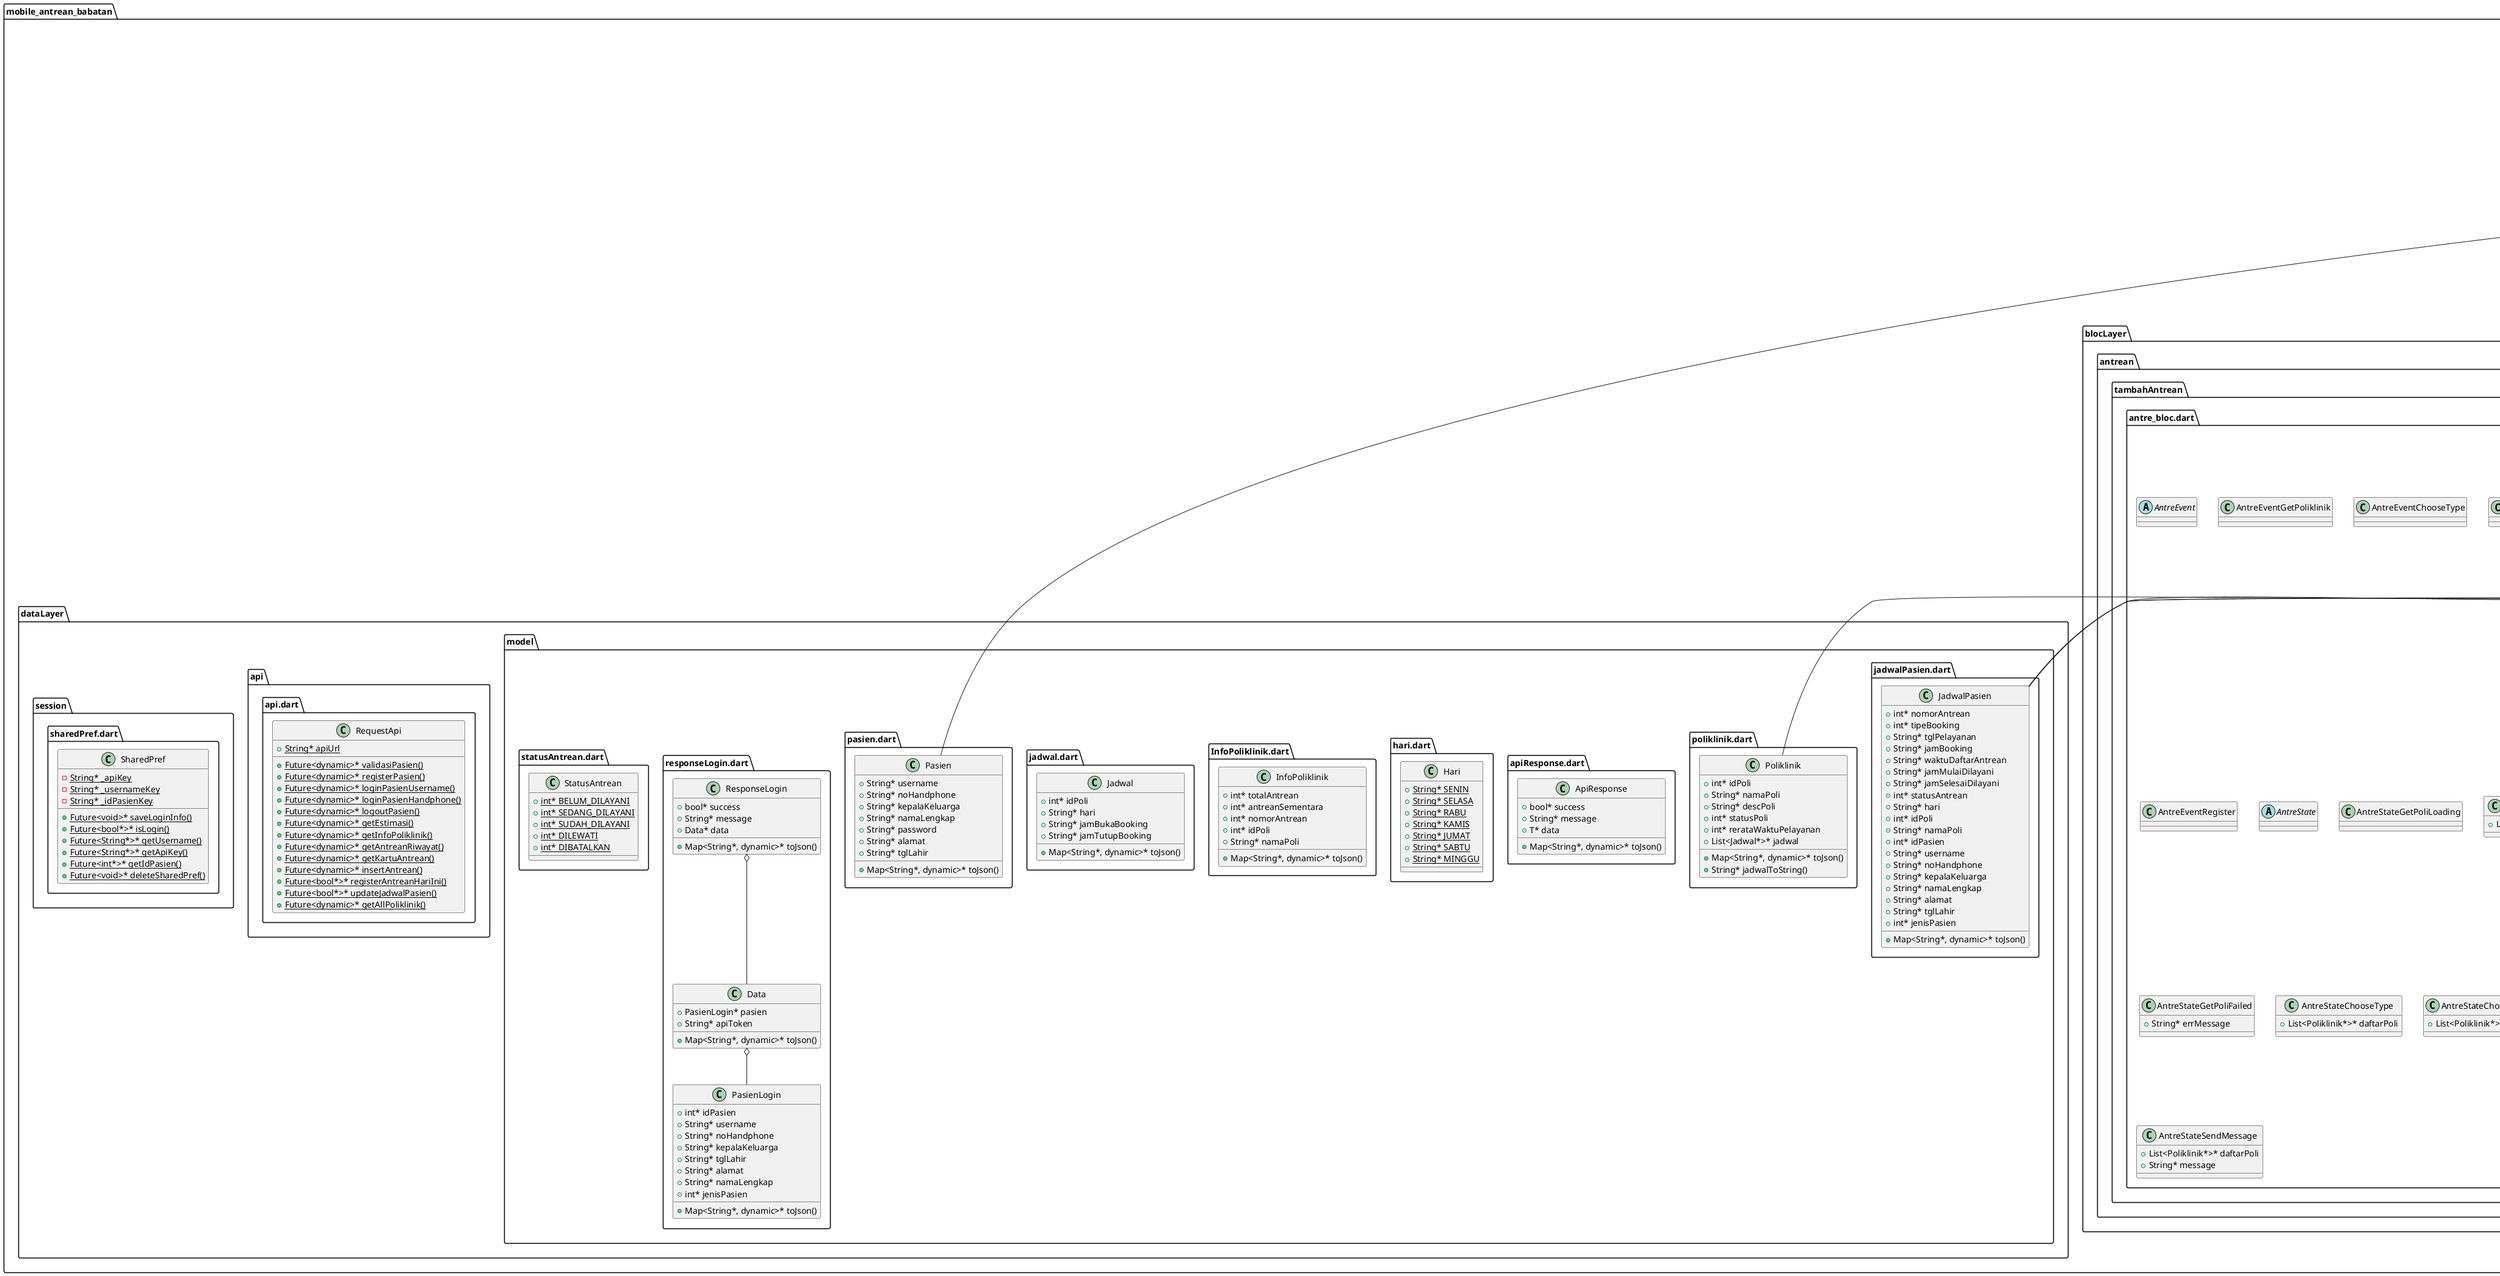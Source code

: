 @startuml
set namespaceSeparator ::

class "mobile_antrean_babatan::blocLayer::antrean::kartuAntrean::kartu_antrean_bloc.dart::KartuAntreanBloc" {
  +int* idPasien
  +String* messageError
  +JadwalPasien* kartuAntre
  +Stream<KartuAntreanState*>* mapEventToState()
}

"mobile_antrean_babatan::blocLayer::antrean::kartuAntrean::kartu_antrean_bloc.dart::KartuAntreanBloc" o-- "mobile_antrean_babatan::dataLayer::model::jadwalPasien.dart::JadwalPasien"

abstract class "mobile_antrean_babatan::blocLayer::antrean::kartuAntrean::kartu_antrean_bloc.dart::KartuAntreanEvent" {
}

class "mobile_antrean_babatan::blocLayer::antrean::kartuAntrean::kartu_antrean_bloc.dart::KartuAntreanEventGetKartu" {
}

class "mobile_antrean_babatan::blocLayer::antrean::kartuAntrean::kartu_antrean_bloc.dart::KartuAntreanEventCancelAntrean" {
}

abstract class "mobile_antrean_babatan::blocLayer::antrean::kartuAntrean::kartu_antrean_bloc.dart::KartuAntreanState" {
}

class "mobile_antrean_babatan::blocLayer::antrean::kartuAntrean::kartu_antrean_bloc.dart::KartuAntreanStateLoading" {
}

class "mobile_antrean_babatan::blocLayer::antrean::kartuAntrean::kartu_antrean_bloc.dart::KartuAntreanStateSuccess" {
  +JadwalPasien* kartuAntre
  +String* estimasi
}

"mobile_antrean_babatan::blocLayer::antrean::kartuAntrean::kartu_antrean_bloc.dart::KartuAntreanStateSuccess" o-- "mobile_antrean_babatan::dataLayer::model::jadwalPasien.dart::JadwalPasien"

class "mobile_antrean_babatan::blocLayer::antrean::kartuAntrean::kartu_antrean_bloc.dart::KartuAntreanStateFailed" {
  +String* errMessage
}

class "mobile_antrean_babatan::blocLayer::antrean::kartuAntrean::kartu_antrean_bloc.dart::KartuAntreanStateEmpty" {
  +String* message
}

class "mobile_antrean_babatan::blocLayer::antrean::riwayat::riwayat_bloc.dart::RiwayatBloc" {
  +List<JadwalPasien*>* jadwalPasien
  +Stream<RiwayatState*>* mapEventToState()
}

abstract class "mobile_antrean_babatan::blocLayer::antrean::riwayat::riwayat_bloc.dart::RiwayatEvent" {
}

class "mobile_antrean_babatan::blocLayer::antrean::riwayat::riwayat_bloc.dart::RiwayatEventGetJadwalPasien" {
}

abstract class "mobile_antrean_babatan::blocLayer::antrean::riwayat::riwayat_bloc.dart::RiwayatState" {
}

class "mobile_antrean_babatan::blocLayer::antrean::riwayat::riwayat_bloc.dart::RiwayatStateLoading" {
}

class "mobile_antrean_babatan::blocLayer::antrean::riwayat::riwayat_bloc.dart::RiwayatStateSuccess" {
  +List<JadwalPasien*>* jadwalPasien
}

class "mobile_antrean_babatan::blocLayer::antrean::riwayat::riwayat_bloc.dart::RiwayatStateFailed" {
  +String* errMessage
}

class "mobile_antrean_babatan::blocLayer::antrean::tambahAntrean::antre_bloc.dart::AntreBloc" {
  +List<Poliklinik*>* daftarPoli
  +TextEditingController* tanggal
  +TextEditingController* jam
  +bool* isBooking
  +Poliklinik* poliklinikTujuan
  +JadwalPasien* jadwalPasien
  +int* jenisPasien
  +DateTime* tanggalPelayanan
  +TimeOfDay* jamBooking
  +Stream<AntreState*>* mapEventToState()
  +String* convertNumDayToCode()
}

"mobile_antrean_babatan::blocLayer::antrean::tambahAntrean::antre_bloc.dart::AntreBloc" o-- "flutter::src::widgets::editable_text.dart::TextEditingController"
"mobile_antrean_babatan::blocLayer::antrean::tambahAntrean::antre_bloc.dart::AntreBloc" o-- "mobile_antrean_babatan::dataLayer::model::poliklinik.dart::Poliklinik"
"mobile_antrean_babatan::blocLayer::antrean::tambahAntrean::antre_bloc.dart::AntreBloc" o-- "mobile_antrean_babatan::dataLayer::model::jadwalPasien.dart::JadwalPasien"
"mobile_antrean_babatan::blocLayer::antrean::tambahAntrean::antre_bloc.dart::AntreBloc" o-- "flutter::src::material::time.dart::TimeOfDay"

abstract class "mobile_antrean_babatan::blocLayer::antrean::tambahAntrean::antre_bloc.dart::AntreEvent" {
}

class "mobile_antrean_babatan::blocLayer::antrean::tambahAntrean::antre_bloc.dart::AntreEventGetPoliklinik" {
}

class "mobile_antrean_babatan::blocLayer::antrean::tambahAntrean::antre_bloc.dart::AntreEventChooseType" {
}

class "mobile_antrean_babatan::blocLayer::antrean::tambahAntrean::antre_bloc.dart::AntreEventChooseRegistType" {
}

class "mobile_antrean_babatan::blocLayer::antrean::tambahAntrean::antre_bloc.dart::AntreEventRegister" {
}

abstract class "mobile_antrean_babatan::blocLayer::antrean::tambahAntrean::antre_bloc.dart::AntreState" {
}

class "mobile_antrean_babatan::blocLayer::antrean::tambahAntrean::antre_bloc.dart::AntreStateGetPoliLoading" {
}

class "mobile_antrean_babatan::blocLayer::antrean::tambahAntrean::antre_bloc.dart::AntreStateGetPoliSuccess" {
  +List<Poliklinik*>* daftarPoli
}

class "mobile_antrean_babatan::blocLayer::antrean::tambahAntrean::antre_bloc.dart::AntreStateGetPoliFailed" {
  +String* errMessage
}

class "mobile_antrean_babatan::blocLayer::antrean::tambahAntrean::antre_bloc.dart::AntreStateChooseType" {
  +List<Poliklinik*>* daftarPoli
}

class "mobile_antrean_babatan::blocLayer::antrean::tambahAntrean::antre_bloc.dart::AntreStateChooseRegistType" {
  +List<Poliklinik*>* daftarPoli
}

class "mobile_antrean_babatan::blocLayer::antrean::tambahAntrean::antre_bloc.dart::AntreStateRegisterLoading" {
  +List<Poliklinik*>* daftarPoli
}

class "mobile_antrean_babatan::blocLayer::antrean::tambahAntrean::antre_bloc.dart::AntreStateSendMessage" {
  +List<Poliklinik*>* daftarPoli
  +String* message
}

class "mobile_antrean_babatan::blocLayer::dashboard::dashboard_bloc.dart::DashboardBloc" {
  +String* messageError
  +List<InfoPoliklinik*>* daftarPoli
  +Stream<DashboardState*>* mapEventToState()
}

abstract class "mobile_antrean_babatan::blocLayer::dashboard::dashboard_bloc.dart::DashboardEvent" {
}

class "mobile_antrean_babatan::blocLayer::dashboard::dashboard_bloc.dart::DashboardEventGetPoli" {
}

abstract class "mobile_antrean_babatan::blocLayer::dashboard::dashboard_bloc.dart::DashboardState" {
}

class "mobile_antrean_babatan::blocLayer::dashboard::dashboard_bloc.dart::DashboardStateLoading" {
}

class "mobile_antrean_babatan::blocLayer::dashboard::dashboard_bloc.dart::DashboardStateSuccess" {
  +List<InfoPoliklinik*>* daftarPoli
}

class "mobile_antrean_babatan::blocLayer::dashboard::dashboard_bloc.dart::DashboardStateFailed" {
  +String* messageFailed
}

class "mobile_antrean_babatan::blocLayer::navbar::navbar_bloc.dart::NavbarEvent" {
  +int* index
  {static} +List<NavbarEvent*>* values
  {static} +NavbarEvent* goDashboard
  {static} +NavbarEvent* goTicket
  {static} +NavbarEvent* goAntre
  {static} +NavbarEvent* goRiwayat
  {static} +NavbarEvent* goProfil
}

"mobile_antrean_babatan::blocLayer::navbar::navbar_bloc.dart::NavbarEvent" o-- "mobile_antrean_babatan::blocLayer::navbar::navbar_bloc.dart::NavbarEvent"

class "mobile_antrean_babatan::blocLayer::navbar::navbar_bloc.dart::NavbarBloc" {
  +Stream<int*>* mapEventToState()
}

class "mobile_antrean_babatan::blocLayer::profil::profil_bloc.dart::ProfilBloc" {
  +String* apiKey
  +Stream<ProfilState*>* mapEventToState()
}

abstract class "mobile_antrean_babatan::blocLayer::profil::profil_bloc.dart::ProfilEvent" {
}

class "mobile_antrean_babatan::blocLayer::profil::profil_bloc.dart::ProfilEventLogout" {
}

abstract class "mobile_antrean_babatan::blocLayer::profil::profil_bloc.dart::ProfilState" {
}

class "mobile_antrean_babatan::blocLayer::profil::profil_bloc.dart::ProfilInitial" {
}

class "mobile_antrean_babatan::blocLayer::profil::profil_bloc.dart::ProfilStateLogoutLoading" {
}

class "mobile_antrean_babatan::blocLayer::profil::profil_bloc.dart::ProfilStateLogoutSuccess" {
  +String* message
}

class "mobile_antrean_babatan::blocLayer::profil::profil_bloc.dart::ProfilStateLogoutFailed" {
  +String* errMessage
}

class "mobile_antrean_babatan::dataLayer::api::api.dart::RequestApi" {
  {static} +String* apiUrl
  {static} +Future<dynamic>* validasiPasien()
  {static} +Future<dynamic>* registerPasien()
  {static} +Future<dynamic>* loginPasienUsername()
  {static} +Future<dynamic>* loginPasienHandphone()
  {static} +Future<dynamic>* logoutPasien()
  {static} +Future<dynamic>* getEstimasi()
  {static} +Future<dynamic>* getInfoPoliklinik()
  {static} +Future<dynamic>* getAntreanRiwayat()
  {static} +Future<dynamic>* getKartuAntrean()
  {static} +Future<dynamic>* insertAntrean()
  {static} +Future<bool*>* registerAntreanHariIni()
  {static} +Future<bool*>* updateJadwalPasien()
  {static} +Future<dynamic>* getAllPoliklinik()
}

class "mobile_antrean_babatan::dataLayer::model::apiResponse.dart::ApiResponse" {
  +bool* success
  +String* message
  +T* data
  +Map<String*, dynamic>* toJson()
}

class "mobile_antrean_babatan::dataLayer::model::hari.dart::Hari" {
  {static} +String* SENIN
  {static} +String* SELASA
  {static} +String* RABU
  {static} +String* KAMIS
  {static} +String* JUMAT
  {static} +String* SABTU
  {static} +String* MINGGU
}

class "mobile_antrean_babatan::dataLayer::model::InfoPoliklinik.dart::InfoPoliklinik" {
  +int* totalAntrean
  +int* antreanSementara
  +int* nomorAntrean
  +int* idPoli
  +String* namaPoli
  +Map<String*, dynamic>* toJson()
}

class "mobile_antrean_babatan::dataLayer::model::jadwal.dart::Jadwal" {
  +int* idPoli
  +String* hari
  +String* jamBukaBooking
  +String* jamTutupBooking
  +Map<String*, dynamic>* toJson()
}

class "mobile_antrean_babatan::dataLayer::model::jadwalPasien.dart::JadwalPasien" {
  +int* nomorAntrean
  +int* tipeBooking
  +String* tglPelayanan
  +String* jamBooking
  +String* waktuDaftarAntrean
  +String* jamMulaiDilayani
  +String* jamSelesaiDilayani
  +int* statusAntrean
  +String* hari
  +int* idPoli
  +String* namaPoli
  +int* idPasien
  +String* username
  +String* noHandphone
  +String* kepalaKeluarga
  +String* namaLengkap
  +String* alamat
  +String* tglLahir
  +int* jenisPasien
  +Map<String*, dynamic>* toJson()
}

class "mobile_antrean_babatan::dataLayer::model::pasien.dart::Pasien" {
  +String* username
  +String* noHandphone
  +String* kepalaKeluarga
  +String* namaLengkap
  +String* password
  +String* alamat
  +String* tglLahir
  +Map<String*, dynamic>* toJson()
}

class "mobile_antrean_babatan::dataLayer::model::poliklinik.dart::Poliklinik" {
  +int* idPoli
  +String* namaPoli
  +String* descPoli
  +int* statusPoli
  +int* rerataWaktuPelayanan
  +List<Jadwal*>* jadwal
  +Map<String*, dynamic>* toJson()
  +String* jadwalToString()
}

class "mobile_antrean_babatan::dataLayer::model::responseLogin.dart::ResponseLogin" {
  +bool* success
  +String* message
  +Data* data
  +Map<String*, dynamic>* toJson()
}

"mobile_antrean_babatan::dataLayer::model::responseLogin.dart::ResponseLogin" o-- "mobile_antrean_babatan::dataLayer::model::responseLogin.dart::Data"

class "mobile_antrean_babatan::dataLayer::model::responseLogin.dart::Data" {
  +PasienLogin* pasien
  +String* apiToken
  +Map<String*, dynamic>* toJson()
}

"mobile_antrean_babatan::dataLayer::model::responseLogin.dart::Data" o-- "mobile_antrean_babatan::dataLayer::model::responseLogin.dart::PasienLogin"

class "mobile_antrean_babatan::dataLayer::model::responseLogin.dart::PasienLogin" {
  +int* idPasien
  +String* username
  +String* noHandphone
  +String* kepalaKeluarga
  +String* tglLahir
  +String* alamat
  +String* namaLengkap
  +int* jenisPasien
  +Map<String*, dynamic>* toJson()
}

class "mobile_antrean_babatan::dataLayer::model::statusAntrean.dart::StatusAntrean" {
  {static} +int* BELUM_DILAYANI
  {static} +int* SEDANG_DILAYANI
  {static} +int* SUDAH_DILAYANI
  {static} +int* DILEWATI
  {static} +int* DIBATALKAN
}

class "mobile_antrean_babatan::dataLayer::session::sharedPref.dart::SharedPref" {
  {static} -String* _apiKey
  {static} -String* _usernameKey
  {static} -String* _idPasienKey
  {static} +Future<void>* saveLoginInfo()
  {static} +Future<bool*>* isLogin()
  {static} +Future<String*>* getUsername()
  {static} +Future<String*>* getApiKey()
  {static} +Future<int*>* getIdPasien()
  {static} +Future<void>* deleteSharedPref()
}

class "mobile_antrean_babatan::main.dart::MyApp" {
  +Widget* build()
}

class "mobile_antrean_babatan::main.dart::FirebaseInitialization" {
  +_FirebaseInitializationState* createState()
}

class "mobile_antrean_babatan::main.dart::_FirebaseInitializationState" {
  -Future<FirebaseApp*>* _initialization
  +Widget* build()
}

class "mobile_antrean_babatan::main.dart::App" {
  +List<Widget*>* screenList
  +NavbarBloc* navbarBloc
  +Widget* build()
}

"mobile_antrean_babatan::main.dart::App" o-- "mobile_antrean_babatan::blocLayer::navbar::navbar_bloc.dart::NavbarBloc"

class "mobile_antrean_babatan::presentationLayer::antreScreen.dart::Antre" {
  +_AntreState* createState()
}

class "mobile_antrean_babatan::presentationLayer::antreScreen.dart::_AntreState" {
  -AntreBloc* _antreBloc
  +void initState()
  +Widget* build()
  -Future<DateTime*>* _selectDate()
  +ListView* viewNonBooking()
  +ListView* viewBooking()
}

"mobile_antrean_babatan::presentationLayer::antreScreen.dart::_AntreState" o-- "mobile_antrean_babatan::blocLayer::antrean::tambahAntrean::antre_bloc.dart::AntreBloc"

class "mobile_antrean_babatan::presentationLayer::dashboardScreen.dart::Dashboard" {
  +_DashboardState* createState()
}

class "mobile_antrean_babatan::presentationLayer::dashboardScreen.dart::_DashboardState" {
  -DashboardBloc* _dashboardBloc
  +Card* cardHeader()
  +ListView* daftarPoliklinik()
  +void initState()
  +Widget* build()
}

"mobile_antrean_babatan::presentationLayer::dashboardScreen.dart::_DashboardState" o-- "mobile_antrean_babatan::blocLayer::dashboard::dashboard_bloc.dart::DashboardBloc"

class "mobile_antrean_babatan::presentationLayer::kartuAntreanScreen.dart::KartuAntreanScreen" {
  +_KartuAntreanScreenState* createState()
}

class "mobile_antrean_babatan::presentationLayer::kartuAntreanScreen.dart::_KartuAntreanScreenState" {
  -KartuAntreanBloc* _kartuAntreanBloc
  -dynamic _showMaterialDialog()
  +Widget* ticketDetailsWidget()
  +ListView* kartuAntrean()
  +void initState()
  +Widget* build()
}

"mobile_antrean_babatan::presentationLayer::kartuAntreanScreen.dart::_KartuAntreanScreenState" o-- "mobile_antrean_babatan::blocLayer::antrean::kartuAntrean::kartu_antrean_bloc.dart::KartuAntreanBloc"

class "mobile_antrean_babatan::presentationLayer::loginScreen.dart::Login" {
  +_LoginState* createState()
}

class "mobile_antrean_babatan::presentationLayer::loginScreen.dart::_LoginState" {
  -GlobalKey<FormState*>* _formKey
  -TextEditingController* _username
  -TextEditingController* _password
  -TextEditingController* _nomorSeluler
  +bool* isLoginByUsername
  +bool* isClickValidated
  +void verifiedInputRegister()
  +void verifiedInputLogin()
  +Widget* build()
}

"mobile_antrean_babatan::presentationLayer::loginScreen.dart::_LoginState" o-- "flutter::src::widgets::framework.dart::GlobalKey<FormState>"
"mobile_antrean_babatan::presentationLayer::loginScreen.dart::_LoginState" o-- "flutter::src::widgets::editable_text.dart::TextEditingController"

class "mobile_antrean_babatan::presentationLayer::profilScreen.dart::Profil" {
  -ProfilBloc* _profilBloc
  -dynamic _showMaterialDialog()
  +Widget* build()
}

"mobile_antrean_babatan::presentationLayer::profilScreen.dart::Profil" o-- "mobile_antrean_babatan::blocLayer::profil::profil_bloc.dart::ProfilBloc"

class "mobile_antrean_babatan::presentationLayer::registerScreen.dart::Register" {
  +_RegisterState* createState()
}

class "mobile_antrean_babatan::presentationLayer::registerScreen.dart::_RegisterState" {
  -GlobalKey<FormState*>* _formKey
  -TextEditingController* _namaLengkap
  -TextEditingController* _tglLahir
  -TextEditingController* _alamat
  -TextEditingController* _kepalaKeluarga
  -TextEditingController* _username
  -TextEditingController* _password
  -TextEditingController* _passwordTwo
  -TextEditingController* _nomorHandphone
  +bool* isClickValidated
  +bool* isVerifiedNumber
  +DateTime* selectedDate
  -Future<void>* _selectDate()
  +Widget* build()
  +void verifiedInput()
}

"mobile_antrean_babatan::presentationLayer::registerScreen.dart::_RegisterState" o-- "flutter::src::widgets::framework.dart::GlobalKey<FormState>"
"mobile_antrean_babatan::presentationLayer::registerScreen.dart::_RegisterState" o-- "flutter::src::widgets::editable_text.dart::TextEditingController"

class "mobile_antrean_babatan::presentationLayer::riwayatScreen.dart::Riwayat" {
  +_RiwayatState* createState()
}

class "mobile_antrean_babatan::presentationLayer::riwayatScreen.dart::_RiwayatState" {
  -RiwayatBloc* _riwayatBloc
  +void initState()
  +Widget* build()
  +ListView* elementJadwal()
}

"mobile_antrean_babatan::presentationLayer::riwayatScreen.dart::_RiwayatState" o-- "mobile_antrean_babatan::blocLayer::antrean::riwayat::riwayat_bloc.dart::RiwayatBloc"

class "mobile_antrean_babatan::presentationLayer::splashScreen.dart::SplashScreen" {
  +_SplashScreenState* createState()
}

class "mobile_antrean_babatan::presentationLayer::splashScreen.dart::_SplashScreenState" {
  +Duration* duration
  +Future<bool*>* isSession()
  +void changePage()
  +void afterFirstLayout()
  +void initState()
  +Widget* build()
}

class "mobile_antrean_babatan::presentationLayer::verificationScreen.dart::Verification" {
  +bool* isRegister
  +Pasien* pasien
  +_VerificationState* createState()
}

"mobile_antrean_babatan::presentationLayer::verificationScreen.dart::Verification" o-- "mobile_antrean_babatan::dataLayer::model::pasien.dart::Pasien"

class "mobile_antrean_babatan::presentationLayer::verificationScreen.dart::_VerificationState" {
  +FirebaseAuth* auth
  -String* _verificationCode
  -bool* _onEditing
  -String* _code
  +void initState()
  -dynamic _verificationRegister()
  -dynamic _verificationLogin()
  -dynamic _verifyPhone()
  +Widget* build()
}

"mobile_antrean_babatan::presentationLayer::verificationScreen.dart::_VerificationState" o-- "firebase_auth::firebase_auth.dart::FirebaseAuth"

class "mobile_antrean_babatan::utils::color.dart::ColorTheme" {
  {static} +Color* greenDark
  {static} +Color* greenLight
}

"mobile_antrean_babatan::utils::color.dart::ColorTheme" o-- "dart::ui::Color"


@enduml
